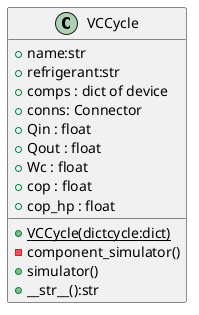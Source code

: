 @startuml
class VCCycle {
      + name:str
      + refrigerant:str
      + comps : dict of device
      + conns: Connector
      + Qin : float
      + Qout : float
      + Wc : float
      + cop : float
      + cop_hp : float
      + {static} VCCycle(dictcycle:dict)
      - component_simulator()
      + simulator()
      + __str__():str
}
@enduml

